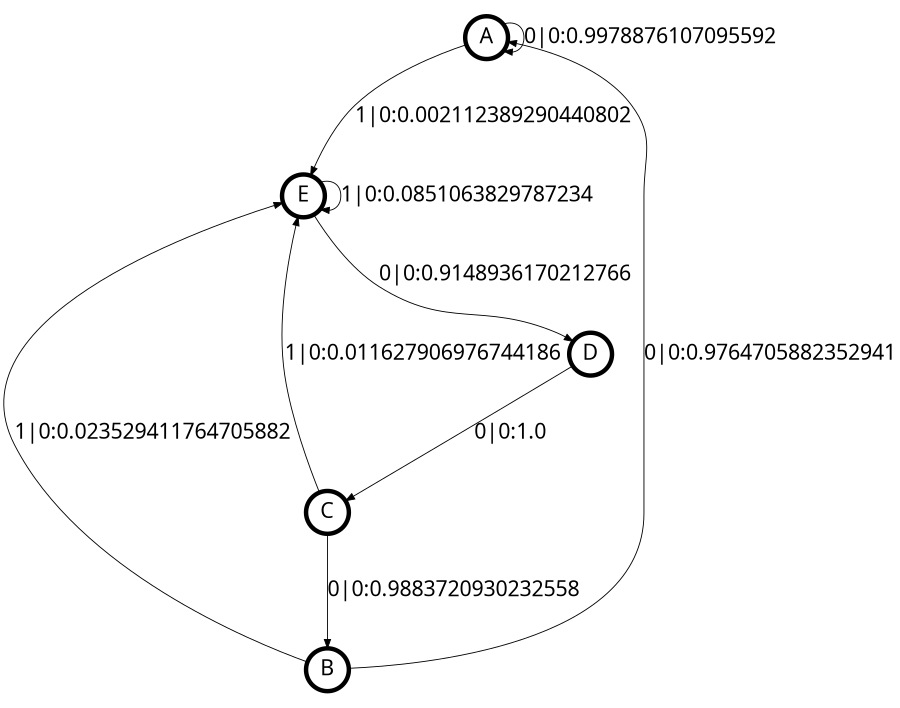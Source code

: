 digraph  {
size = "6,8.5";
ratio = "fill";
node
[shape = circle];
node [fontsize = 24];
node [penwidth = 5];
edge [fontsize = 24];
node [fontname = "CMU Serif Roman"];
graph [fontname = "CMU Serif Roman"];
edge [fontname = "CMU Serif Roman"];
A -> A [label = "0|0:0.9978876107095592\l"];
A -> E [label = "1|0:0.002112389290440802\l"];
B -> A [label = "0|0:0.9764705882352941\l"];
B -> E [label = "1|0:0.023529411764705882\l"];
C -> B [label = "0|0:0.9883720930232558\l"];
C -> E [label = "1|0:0.011627906976744186\l"];
D -> C [label = "0|0:1.0\l"];
E -> D [label = "0|0:0.9148936170212766\l"];
E -> E [label = "1|0:0.0851063829787234\l"];
}